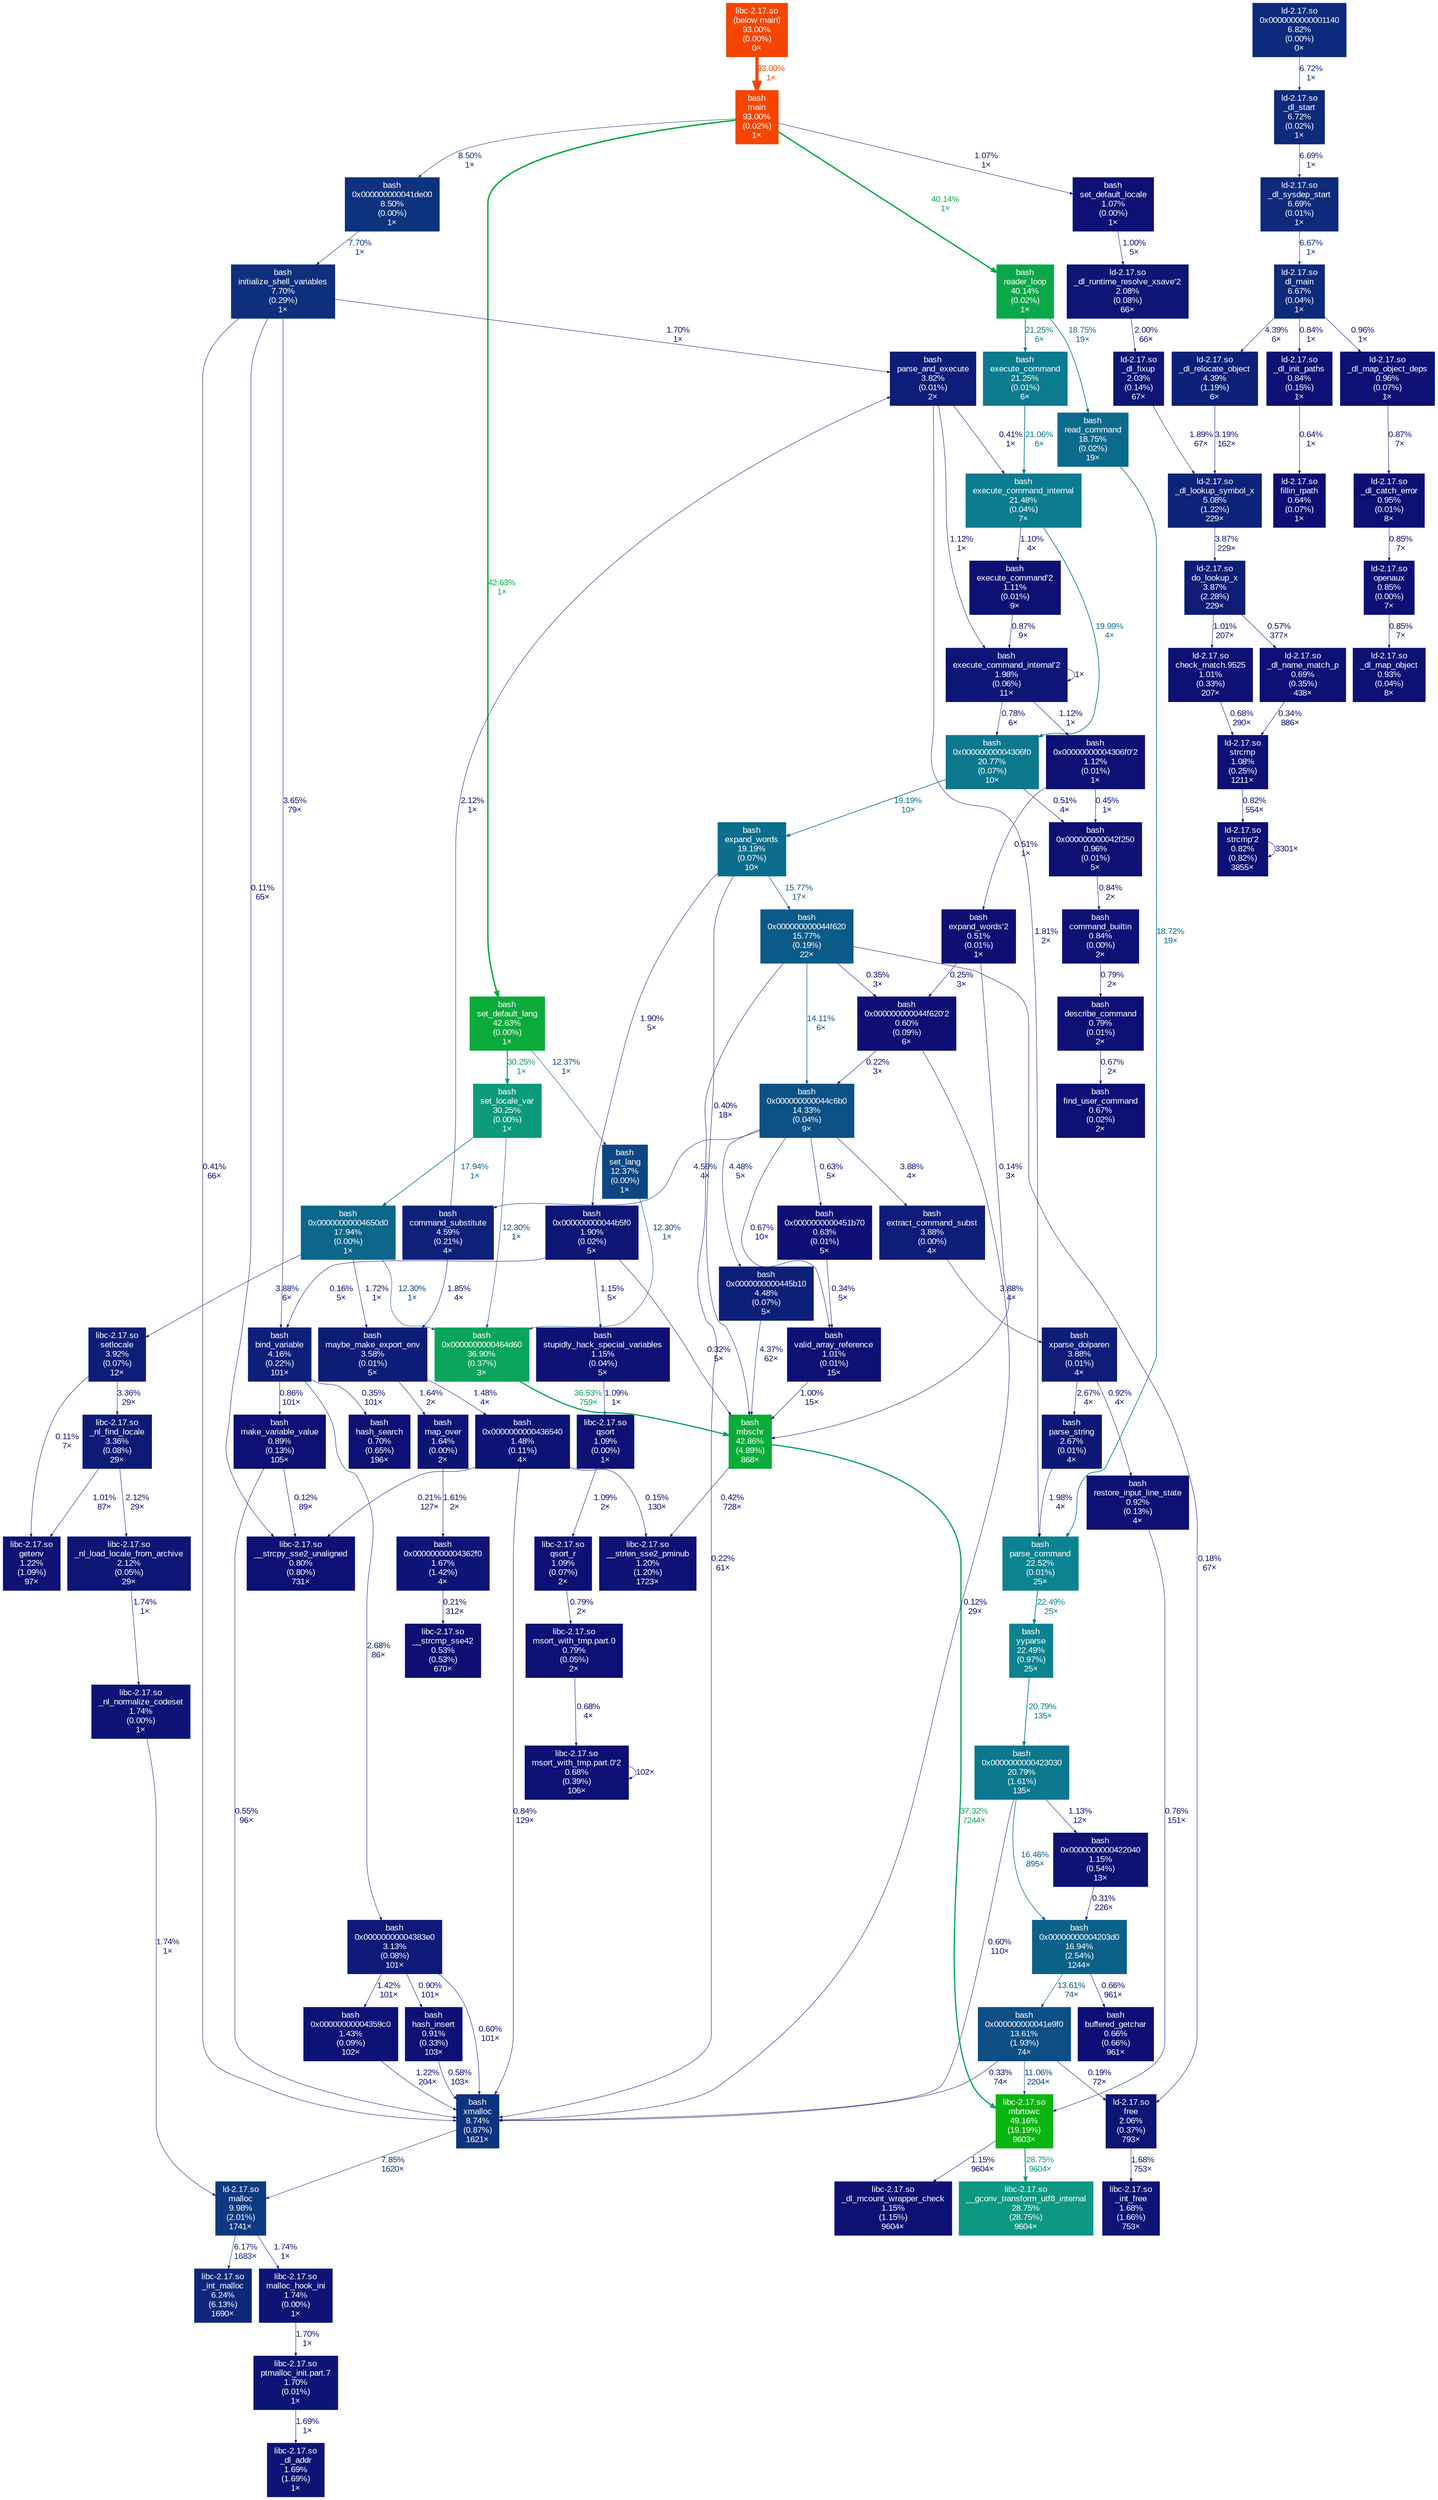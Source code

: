 digraph {
	graph [fontname=Arial, nodesep=0.125, ranksep=0.25];
	node [fontcolor=white, fontname=Arial, height=0, shape=box, style=filled, width=0];
	edge [fontname=Arial];
	"(below main)" [color="#f44602", fontcolor="#ffffff", fontsize="10.00", label="libc-2.17.so\n(below main)\n93.00%\n(0.00%)\n0×"];
	"(below main)" -> main [arrowsize="0.96", color="#f44602", fontcolor="#f44602", fontsize="10.00", label="93.00%\n1×", labeldistance="3.72", penwidth="3.72"];
	"0x0000000000001140" [color="#0d2b7c", fontcolor="#ffffff", fontsize="10.00", label="ld-2.17.so\n0x0000000000001140\n6.82%\n(0.00%)\n0×"];
	"0x0000000000001140" -> "_dl_start" [arrowsize="0.35", color="#0d2a7b", fontcolor="#0d2a7b", fontsize="10.00", label="6.72%\n1×", labeldistance="0.50", penwidth="0.50"];
	"0x000000000041de00" [color="#0d337e", fontcolor="#ffffff", fontsize="10.00", label="bash\n0x000000000041de00\n8.50%\n(0.00%)\n1×"];
	"0x000000000041de00" -> "initialize_shell_variables" [arrowsize="0.35", color="#0d2f7d", fontcolor="#0d2f7d", fontsize="10.00", label="7.70%\n1×", labeldistance="0.50", penwidth="0.50"];
	"0x000000000041e9f0" [color="#0d4e84", fontcolor="#ffffff", fontsize="10.00", label="bash\n0x000000000041e9f0\n13.61%\n(1.93%)\n74×"];
	"0x000000000041e9f0" -> free [arrowsize="0.35", color="#0d0e73", fontcolor="#0d0e73", fontsize="10.00", label="0.19%\n72×", labeldistance="0.50", penwidth="0.50"];
	"0x000000000041e9f0" -> mbrtowc [arrowsize="0.35", color="#0d4081", fontcolor="#0d4081", fontsize="10.00", label="11.06%\n2204×", labeldistance="0.50", penwidth="0.50"];
	"0x000000000041e9f0" -> xmalloc [arrowsize="0.35", color="#0d0e73", fontcolor="#0d0e73", fontsize="10.00", label="0.33%\n74×", labeldistance="0.50", penwidth="0.50"];
	"0x00000000004203d0" [color="#0c6189", fontcolor="#ffffff", fontsize="10.00", label="bash\n0x00000000004203d0\n16.94%\n(2.54%)\n1244×"];
	"0x00000000004203d0" -> "0x000000000041e9f0" [arrowsize="0.37", color="#0d4e84", fontcolor="#0d4e84", fontsize="10.00", label="13.61%\n74×", labeldistance="0.54", penwidth="0.54"];
	"0x00000000004203d0" -> "buffered_getchar" [arrowsize="0.35", color="#0d0f74", fontcolor="#0d0f74", fontsize="10.00", label="0.66%\n961×", labeldistance="0.50", penwidth="0.50"];
	"0x0000000000422040" [color="#0d1274", fontcolor="#ffffff", fontsize="10.00", label="bash\n0x0000000000422040\n1.15%\n(0.54%)\n13×"];
	"0x0000000000422040" -> "0x00000000004203d0" [arrowsize="0.35", color="#0d0e73", fontcolor="#0d0e73", fontsize="10.00", label="0.31%\n226×", labeldistance="0.50", penwidth="0.50"];
	"0x0000000000423030" [color="#0c788e", fontcolor="#ffffff", fontsize="10.00", label="bash\n0x0000000000423030\n20.79%\n(1.61%)\n135×"];
	"0x0000000000423030" -> "0x00000000004203d0" [arrowsize="0.41", color="#0c5e88", fontcolor="#0c5e88", fontsize="10.00", label="16.46%\n895×", labeldistance="0.66", penwidth="0.66"];
	"0x0000000000423030" -> "0x0000000000422040" [arrowsize="0.35", color="#0d1174", fontcolor="#0d1174", fontsize="10.00", label="1.13%\n12×", labeldistance="0.50", penwidth="0.50"];
	"0x0000000000423030" -> xmalloc [arrowsize="0.35", color="#0d0f74", fontcolor="#0d0f74", fontsize="10.00", label="0.60%\n110×", labeldistance="0.50", penwidth="0.50"];
	"0x000000000042f250" [color="#0d1174", fontcolor="#ffffff", fontsize="10.00", label="bash\n0x000000000042f250\n0.96%\n(0.01%)\n5×"];
	"0x000000000042f250" -> "command_builtin" [arrowsize="0.35", color="#0d1074", fontcolor="#0d1074", fontsize="10.00", label="0.84%\n2×", labeldistance="0.50", penwidth="0.50"];
	"0x00000000004306f0" [color="#0c788e", fontcolor="#ffffff", fontsize="10.00", label="bash\n0x00000000004306f0\n20.77%\n(0.07%)\n10×"];
	"0x00000000004306f0" -> "0x000000000042f250" [arrowsize="0.35", color="#0d0f73", fontcolor="#0d0f73", fontsize="10.00", label="0.51%\n4×", labeldistance="0.50", penwidth="0.50"];
	"0x00000000004306f0" -> "expand_words" [arrowsize="0.44", color="#0c6e8c", fontcolor="#0c6e8c", fontsize="10.00", label="19.19%\n10×", labeldistance="0.77", penwidth="0.77"];
	"0x00000000004306f0'2" [color="#0d1174", fontcolor="#ffffff", fontsize="10.00", label="bash\n0x00000000004306f0'2\n1.12%\n(0.01%)\n1×"];
	"0x00000000004306f0'2" -> "0x000000000042f250" [arrowsize="0.35", color="#0d0f73", fontcolor="#0d0f73", fontsize="10.00", label="0.45%\n1×", labeldistance="0.50", penwidth="0.50"];
	"0x00000000004306f0'2" -> "expand_words'2" [arrowsize="0.35", color="#0d0f73", fontcolor="#0d0f73", fontsize="10.00", label="0.51%\n1×", labeldistance="0.50", penwidth="0.50"];
	"0x00000000004359c0" [color="#0d1375", fontcolor="#ffffff", fontsize="10.00", label="bash\n0x00000000004359c0\n1.43%\n(0.09%)\n102×"];
	"0x00000000004359c0" -> xmalloc [arrowsize="0.35", color="#0d1274", fontcolor="#0d1274", fontsize="10.00", label="1.22%\n204×", labeldistance="0.50", penwidth="0.50"];
	"0x00000000004362f0" [color="#0d1475", fontcolor="#ffffff", fontsize="10.00", label="bash\n0x00000000004362f0\n1.67%\n(1.42%)\n4×"];
	"0x00000000004362f0" -> "__strcmp_sse42" [arrowsize="0.35", color="#0d0e73", fontcolor="#0d0e73", fontsize="10.00", label="0.21%\n312×", labeldistance="0.50", penwidth="0.50"];
	"0x0000000000436540" [color="#0d1375", fontcolor="#ffffff", fontsize="10.00", label="bash\n0x0000000000436540\n1.48%\n(0.11%)\n4×"];
	"0x0000000000436540" -> "__strcpy_sse2_unaligned" [arrowsize="0.35", color="#0d0e73", fontcolor="#0d0e73", fontsize="10.00", label="0.21%\n127×", labeldistance="0.50", penwidth="0.50"];
	"0x0000000000436540" -> "__strlen_sse2_pminub" [arrowsize="0.35", color="#0d0d73", fontcolor="#0d0d73", fontsize="10.00", label="0.15%\n130×", labeldistance="0.50", penwidth="0.50"];
	"0x0000000000436540" -> xmalloc [arrowsize="0.35", color="#0d1074", fontcolor="#0d1074", fontsize="10.00", label="0.84%\n129×", labeldistance="0.50", penwidth="0.50"];
	"0x00000000004383e0" [color="#0d1a77", fontcolor="#ffffff", fontsize="10.00", label="bash\n0x00000000004383e0\n3.13%\n(0.08%)\n101×"];
	"0x00000000004383e0" -> "0x00000000004359c0" [arrowsize="0.35", color="#0d1375", fontcolor="#0d1375", fontsize="10.00", label="1.42%\n101×", labeldistance="0.50", penwidth="0.50"];
	"0x00000000004383e0" -> "hash_insert" [arrowsize="0.35", color="#0d1074", fontcolor="#0d1074", fontsize="10.00", label="0.90%\n101×", labeldistance="0.50", penwidth="0.50"];
	"0x00000000004383e0" -> xmalloc [arrowsize="0.35", color="#0d0f74", fontcolor="#0d0f74", fontsize="10.00", label="0.60%\n101×", labeldistance="0.50", penwidth="0.50"];
	"0x0000000000445b10" [color="#0d2078", fontcolor="#ffffff", fontsize="10.00", label="bash\n0x0000000000445b10\n4.48%\n(0.07%)\n5×"];
	"0x0000000000445b10" -> mbschr [arrowsize="0.35", color="#0d2078", fontcolor="#0d2078", fontsize="10.00", label="4.37%\n62×", labeldistance="0.50", penwidth="0.50"];
	"0x000000000044b5f0" [color="#0d1575", fontcolor="#ffffff", fontsize="10.00", label="bash\n0x000000000044b5f0\n1.90%\n(0.02%)\n5×"];
	"0x000000000044b5f0" -> "bind_variable" [arrowsize="0.35", color="#0d0d73", fontcolor="#0d0d73", fontsize="10.00", label="0.16%\n5×", labeldistance="0.50", penwidth="0.50"];
	"0x000000000044b5f0" -> mbschr [arrowsize="0.35", color="#0d0e73", fontcolor="#0d0e73", fontsize="10.00", label="0.32%\n5×", labeldistance="0.50", penwidth="0.50"];
	"0x000000000044b5f0" -> "stupidly_hack_special_variables" [arrowsize="0.35", color="#0d1274", fontcolor="#0d1274", fontsize="10.00", label="1.15%\n5×", labeldistance="0.50", penwidth="0.50"];
	"0x000000000044c6b0" [color="#0c5285", fontcolor="#ffffff", fontsize="10.00", label="bash\n0x000000000044c6b0\n14.33%\n(0.04%)\n9×"];
	"0x000000000044c6b0" -> "0x0000000000445b10" [arrowsize="0.35", color="#0d2078", fontcolor="#0d2078", fontsize="10.00", label="4.48%\n5×", labeldistance="0.50", penwidth="0.50"];
	"0x000000000044c6b0" -> "0x0000000000451b70" [arrowsize="0.35", color="#0d0f74", fontcolor="#0d0f74", fontsize="10.00", label="0.63%\n5×", labeldistance="0.50", penwidth="0.50"];
	"0x000000000044c6b0" -> "command_substitute" [arrowsize="0.35", color="#0d2179", fontcolor="#0d2179", fontsize="10.00", label="4.59%\n4×", labeldistance="0.50", penwidth="0.50"];
	"0x000000000044c6b0" -> "extract_command_subst" [arrowsize="0.35", color="#0d1d78", fontcolor="#0d1d78", fontsize="10.00", label="3.88%\n4×", labeldistance="0.50", penwidth="0.50"];
	"0x000000000044c6b0" -> "valid_array_reference" [arrowsize="0.35", color="#0d1074", fontcolor="#0d1074", fontsize="10.00", label="0.67%\n10×", labeldistance="0.50", penwidth="0.50"];
	"0x000000000044f620" [color="#0c5a87", fontcolor="#ffffff", fontsize="10.00", label="bash\n0x000000000044f620\n15.77%\n(0.19%)\n22×"];
	"0x000000000044f620" -> "0x000000000044c6b0" [arrowsize="0.38", color="#0c5085", fontcolor="#0c5085", fontsize="10.00", label="14.11%\n6×", labeldistance="0.56", penwidth="0.56"];
	"0x000000000044f620" -> "0x000000000044f620'2" [arrowsize="0.35", color="#0d0e73", fontcolor="#0d0e73", fontsize="10.00", label="0.35%\n3×", labeldistance="0.50", penwidth="0.50"];
	"0x000000000044f620" -> free [arrowsize="0.35", color="#0d0d73", fontcolor="#0d0d73", fontsize="10.00", label="0.18%\n67×", labeldistance="0.50", penwidth="0.50"];
	"0x000000000044f620" -> xmalloc [arrowsize="0.35", color="#0d0e73", fontcolor="#0d0e73", fontsize="10.00", label="0.22%\n61×", labeldistance="0.50", penwidth="0.50"];
	"0x000000000044f620'2" [color="#0d0f74", fontcolor="#ffffff", fontsize="10.00", label="bash\n0x000000000044f620'2\n0.60%\n(0.09%)\n6×"];
	"0x000000000044f620'2" -> "0x000000000044c6b0" [arrowsize="0.35", color="#0d0e73", fontcolor="#0d0e73", fontsize="10.00", label="0.22%\n3×", labeldistance="0.50", penwidth="0.50"];
	"0x000000000044f620'2" -> xmalloc [arrowsize="0.35", color="#0d0d73", fontcolor="#0d0d73", fontsize="10.00", label="0.12%\n29×", labeldistance="0.50", penwidth="0.50"];
	"0x0000000000451b70" [color="#0d0f74", fontcolor="#ffffff", fontsize="10.00", label="bash\n0x0000000000451b70\n0.63%\n(0.01%)\n5×"];
	"0x0000000000451b70" -> "valid_array_reference" [arrowsize="0.35", color="#0d0e73", fontcolor="#0d0e73", fontsize="10.00", label="0.34%\n5×", labeldistance="0.50", penwidth="0.50"];
	"0x0000000000464d60" [color="#0ba45b", fontcolor="#ffffff", fontsize="10.00", label="bash\n0x0000000000464d60\n36.90%\n(0.37%)\n3×"];
	"0x0000000000464d60" -> mbschr [arrowsize="0.60", color="#0ba35d", fontcolor="#0ba35d", fontsize="10.00", label="36.53%\n759×", labeldistance="1.46", penwidth="1.46"];
	"0x00000000004650d0" [color="#0c678a", fontcolor="#ffffff", fontsize="10.00", label="bash\n0x00000000004650d0\n17.94%\n(0.00%)\n1×"];
	"0x00000000004650d0" -> "0x0000000000464d60" [arrowsize="0.35", color="#0d4783", fontcolor="#0d4783", fontsize="10.00", label="12.30%\n1×", labeldistance="0.50", penwidth="0.50"];
	"0x00000000004650d0" -> "maybe_make_export_env" [arrowsize="0.35", color="#0d1475", fontcolor="#0d1475", fontsize="10.00", label="1.72%\n1×", labeldistance="0.50", penwidth="0.50"];
	"0x00000000004650d0" -> setlocale [arrowsize="0.35", color="#0d1d78", fontcolor="#0d1d78", fontsize="10.00", label="3.88%\n6×", labeldistance="0.50", penwidth="0.50"];
	"__gconv_transform_utf8_internal" [color="#0c9883", fontcolor="#ffffff", fontsize="10.00", label="libc-2.17.so\n__gconv_transform_utf8_internal\n28.75%\n(28.75%)\n9604×"];
	"__strcmp_sse42" [color="#0d0f73", fontcolor="#ffffff", fontsize="10.00", label="libc-2.17.so\n__strcmp_sse42\n0.53%\n(0.53%)\n670×"];
	"__strcpy_sse2_unaligned" [color="#0d1074", fontcolor="#ffffff", fontsize="10.00", label="libc-2.17.so\n__strcpy_sse2_unaligned\n0.80%\n(0.80%)\n731×"];
	"__strlen_sse2_pminub" [color="#0d1274", fontcolor="#ffffff", fontsize="10.00", label="libc-2.17.so\n__strlen_sse2_pminub\n1.20%\n(1.20%)\n1723×"];
	"_dl_addr" [color="#0d1475", fontcolor="#ffffff", fontsize="10.00", label="libc-2.17.so\n_dl_addr\n1.69%\n(1.69%)\n1×"];
	"_dl_catch_error" [color="#0d1174", fontcolor="#ffffff", fontsize="10.00", label="ld-2.17.so\n_dl_catch_error\n0.95%\n(0.01%)\n8×"];
	"_dl_catch_error" -> openaux [arrowsize="0.35", color="#0d1074", fontcolor="#0d1074", fontsize="10.00", label="0.85%\n7×", labeldistance="0.50", penwidth="0.50"];
	"_dl_fixup" [color="#0d1575", fontcolor="#ffffff", fontsize="10.00", label="ld-2.17.so\n_dl_fixup\n2.03%\n(0.14%)\n67×"];
	"_dl_fixup" -> "_dl_lookup_symbol_x" [arrowsize="0.35", color="#0d1575", fontcolor="#0d1575", fontsize="10.00", label="1.89%\n67×", labeldistance="0.50", penwidth="0.50"];
	"_dl_init_paths" [color="#0d1074", fontcolor="#ffffff", fontsize="10.00", label="ld-2.17.so\n_dl_init_paths\n0.84%\n(0.15%)\n1×"];
	"_dl_init_paths" -> "fillin_rpath" [arrowsize="0.35", color="#0d0f74", fontcolor="#0d0f74", fontsize="10.00", label="0.64%\n1×", labeldistance="0.50", penwidth="0.50"];
	"_dl_lookup_symbol_x" [color="#0d2379", fontcolor="#ffffff", fontsize="10.00", label="ld-2.17.so\n_dl_lookup_symbol_x\n5.08%\n(1.22%)\n229×"];
	"_dl_lookup_symbol_x" -> "do_lookup_x" [arrowsize="0.35", color="#0d1d78", fontcolor="#0d1d78", fontsize="10.00", label="3.87%\n229×", labeldistance="0.50", penwidth="0.50"];
	"_dl_map_object" [color="#0d1174", fontcolor="#ffffff", fontsize="10.00", label="ld-2.17.so\n_dl_map_object\n0.93%\n(0.04%)\n8×"];
	"_dl_map_object_deps" [color="#0d1174", fontcolor="#ffffff", fontsize="10.00", label="ld-2.17.so\n_dl_map_object_deps\n0.96%\n(0.07%)\n1×"];
	"_dl_map_object_deps" -> "_dl_catch_error" [arrowsize="0.35", color="#0d1074", fontcolor="#0d1074", fontsize="10.00", label="0.87%\n7×", labeldistance="0.50", penwidth="0.50"];
	"_dl_mcount_wrapper_check" [color="#0d1174", fontcolor="#ffffff", fontsize="10.00", label="libc-2.17.so\n_dl_mcount_wrapper_check\n1.15%\n(1.15%)\n9604×"];
	"_dl_name_match_p" [color="#0d1074", fontcolor="#ffffff", fontsize="10.00", label="ld-2.17.so\n_dl_name_match_p\n0.69%\n(0.35%)\n438×"];
	"_dl_name_match_p" -> strcmp [arrowsize="0.35", color="#0d0e73", fontcolor="#0d0e73", fontsize="10.00", label="0.34%\n886×", labeldistance="0.50", penwidth="0.50"];
	"_dl_relocate_object" [color="#0d2078", fontcolor="#ffffff", fontsize="10.00", label="ld-2.17.so\n_dl_relocate_object\n4.39%\n(1.19%)\n6×"];
	"_dl_relocate_object" -> "_dl_lookup_symbol_x" [arrowsize="0.35", color="#0d1a77", fontcolor="#0d1a77", fontsize="10.00", label="3.19%\n162×", labeldistance="0.50", penwidth="0.50"];
	"_dl_runtime_resolve_xsave'2" [color="#0d1575", fontcolor="#ffffff", fontsize="10.00", label="ld-2.17.so\n_dl_runtime_resolve_xsave'2\n2.08%\n(0.08%)\n66×"];
	"_dl_runtime_resolve_xsave'2" -> "_dl_fixup" [arrowsize="0.35", color="#0d1575", fontcolor="#0d1575", fontsize="10.00", label="2.00%\n66×", labeldistance="0.50", penwidth="0.50"];
	"_dl_start" [color="#0d2a7b", fontcolor="#ffffff", fontsize="10.00", label="ld-2.17.so\n_dl_start\n6.72%\n(0.02%)\n1×"];
	"_dl_start" -> "_dl_sysdep_start" [arrowsize="0.35", color="#0d2a7b", fontcolor="#0d2a7b", fontsize="10.00", label="6.69%\n1×", labeldistance="0.50", penwidth="0.50"];
	"_dl_sysdep_start" [color="#0d2a7b", fontcolor="#ffffff", fontsize="10.00", label="ld-2.17.so\n_dl_sysdep_start\n6.69%\n(0.01%)\n1×"];
	"_dl_sysdep_start" -> "dl_main" [arrowsize="0.35", color="#0d2a7b", fontcolor="#0d2a7b", fontsize="10.00", label="6.67%\n1×", labeldistance="0.50", penwidth="0.50"];
	"_int_free" [color="#0d1475", fontcolor="#ffffff", fontsize="10.00", label="libc-2.17.so\n_int_free\n1.68%\n(1.66%)\n753×"];
	"_int_malloc" [color="#0d287b", fontcolor="#ffffff", fontsize="10.00", label="libc-2.17.so\n_int_malloc\n6.24%\n(6.13%)\n1690×"];
	"_nl_find_locale" [color="#0d1b77", fontcolor="#ffffff", fontsize="10.00", label="libc-2.17.so\n_nl_find_locale\n3.36%\n(0.08%)\n29×"];
	"_nl_find_locale" -> "_nl_load_locale_from_archive" [arrowsize="0.35", color="#0d1675", fontcolor="#0d1675", fontsize="10.00", label="2.12%\n29×", labeldistance="0.50", penwidth="0.50"];
	"_nl_find_locale" -> getenv [arrowsize="0.35", color="#0d1174", fontcolor="#0d1174", fontsize="10.00", label="1.01%\n87×", labeldistance="0.50", penwidth="0.50"];
	"_nl_load_locale_from_archive" [color="#0d1675", fontcolor="#ffffff", fontsize="10.00", label="libc-2.17.so\n_nl_load_locale_from_archive\n2.12%\n(0.05%)\n29×"];
	"_nl_load_locale_from_archive" -> "_nl_normalize_codeset" [arrowsize="0.35", color="#0d1475", fontcolor="#0d1475", fontsize="10.00", label="1.74%\n1×", labeldistance="0.50", penwidth="0.50"];
	"_nl_normalize_codeset" [color="#0d1475", fontcolor="#ffffff", fontsize="10.00", label="libc-2.17.so\n_nl_normalize_codeset\n1.74%\n(0.00%)\n1×"];
	"_nl_normalize_codeset" -> malloc [arrowsize="0.35", color="#0d1475", fontcolor="#0d1475", fontsize="10.00", label="1.74%\n1×", labeldistance="0.50", penwidth="0.50"];
	"bind_variable" [color="#0d1f78", fontcolor="#ffffff", fontsize="10.00", label="bash\nbind_variable\n4.16%\n(0.22%)\n101×"];
	"bind_variable" -> "0x00000000004383e0" [arrowsize="0.35", color="#0d1876", fontcolor="#0d1876", fontsize="10.00", label="2.68%\n86×", labeldistance="0.50", penwidth="0.50"];
	"bind_variable" -> "hash_search" [arrowsize="0.35", color="#0d0e73", fontcolor="#0d0e73", fontsize="10.00", label="0.35%\n101×", labeldistance="0.50", penwidth="0.50"];
	"bind_variable" -> "make_variable_value" [arrowsize="0.35", color="#0d1074", fontcolor="#0d1074", fontsize="10.00", label="0.86%\n101×", labeldistance="0.50", penwidth="0.50"];
	"buffered_getchar" [color="#0d0f74", fontcolor="#ffffff", fontsize="10.00", label="bash\nbuffered_getchar\n0.66%\n(0.66%)\n961×"];
	"check_match.9525" [color="#0d1174", fontcolor="#ffffff", fontsize="10.00", label="ld-2.17.so\ncheck_match.9525\n1.01%\n(0.33%)\n207×"];
	"check_match.9525" -> strcmp [arrowsize="0.35", color="#0d1074", fontcolor="#0d1074", fontsize="10.00", label="0.68%\n290×", labeldistance="0.50", penwidth="0.50"];
	"command_builtin" [color="#0d1074", fontcolor="#ffffff", fontsize="10.00", label="bash\ncommand_builtin\n0.84%\n(0.00%)\n2×"];
	"command_builtin" -> "describe_command" [arrowsize="0.35", color="#0d1074", fontcolor="#0d1074", fontsize="10.00", label="0.79%\n2×", labeldistance="0.50", penwidth="0.50"];
	"command_substitute" [color="#0d2179", fontcolor="#ffffff", fontsize="10.00", label="bash\ncommand_substitute\n4.59%\n(0.21%)\n4×"];
	"command_substitute" -> "maybe_make_export_env" [arrowsize="0.35", color="#0d1475", fontcolor="#0d1475", fontsize="10.00", label="1.85%\n4×", labeldistance="0.50", penwidth="0.50"];
	"command_substitute" -> "parse_and_execute" [arrowsize="0.35", color="#0d1675", fontcolor="#0d1675", fontsize="10.00", label="2.12%\n1×", labeldistance="0.50", penwidth="0.50"];
	"describe_command" [color="#0d1074", fontcolor="#ffffff", fontsize="10.00", label="bash\ndescribe_command\n0.79%\n(0.01%)\n2×"];
	"describe_command" -> "find_user_command" [arrowsize="0.35", color="#0d1074", fontcolor="#0d1074", fontsize="10.00", label="0.67%\n2×", labeldistance="0.50", penwidth="0.50"];
	"dl_main" [color="#0d2a7b", fontcolor="#ffffff", fontsize="10.00", label="ld-2.17.so\ndl_main\n6.67%\n(0.04%)\n1×"];
	"dl_main" -> "_dl_init_paths" [arrowsize="0.35", color="#0d1074", fontcolor="#0d1074", fontsize="10.00", label="0.84%\n1×", labeldistance="0.50", penwidth="0.50"];
	"dl_main" -> "_dl_map_object_deps" [arrowsize="0.35", color="#0d1174", fontcolor="#0d1174", fontsize="10.00", label="0.96%\n1×", labeldistance="0.50", penwidth="0.50"];
	"dl_main" -> "_dl_relocate_object" [arrowsize="0.35", color="#0d2078", fontcolor="#0d2078", fontsize="10.00", label="4.39%\n6×", labeldistance="0.50", penwidth="0.50"];
	"do_lookup_x" [color="#0d1d78", fontcolor="#ffffff", fontsize="10.00", label="ld-2.17.so\ndo_lookup_x\n3.87%\n(2.28%)\n229×"];
	"do_lookup_x" -> "_dl_name_match_p" [arrowsize="0.35", color="#0d0f73", fontcolor="#0d0f73", fontsize="10.00", label="0.57%\n377×", labeldistance="0.50", penwidth="0.50"];
	"do_lookup_x" -> "check_match.9525" [arrowsize="0.35", color="#0d1174", fontcolor="#0d1174", fontsize="10.00", label="1.01%\n207×", labeldistance="0.50", penwidth="0.50"];
	"execute_command" [color="#0c7b8e", fontcolor="#ffffff", fontsize="10.00", label="bash\nexecute_command\n21.25%\n(0.01%)\n6×"];
	"execute_command" -> "execute_command_internal" [arrowsize="0.46", color="#0c7a8e", fontcolor="#0c7a8e", fontsize="10.00", label="21.06%\n6×", labeldistance="0.84", penwidth="0.84"];
	"execute_command'2" [color="#0d1174", fontcolor="#ffffff", fontsize="10.00", label="bash\nexecute_command'2\n1.11%\n(0.01%)\n9×"];
	"execute_command'2" -> "execute_command_internal'2" [arrowsize="0.35", color="#0d1074", fontcolor="#0d1074", fontsize="10.00", label="0.87%\n9×", labeldistance="0.50", penwidth="0.50"];
	"execute_command_internal" [color="#0c7c8f", fontcolor="#ffffff", fontsize="10.00", label="bash\nexecute_command_internal\n21.48%\n(0.04%)\n7×"];
	"execute_command_internal" -> "0x00000000004306f0" [arrowsize="0.45", color="#0c738d", fontcolor="#0c738d", fontsize="10.00", label="19.99%\n4×", labeldistance="0.80", penwidth="0.80"];
	"execute_command_internal" -> "execute_command'2" [arrowsize="0.35", color="#0d1174", fontcolor="#0d1174", fontsize="10.00", label="1.10%\n4×", labeldistance="0.50", penwidth="0.50"];
	"execute_command_internal'2" [color="#0d1575", fontcolor="#ffffff", fontsize="10.00", label="bash\nexecute_command_internal'2\n1.98%\n(0.06%)\n11×"];
	"execute_command_internal'2" -> "0x00000000004306f0" [arrowsize="0.35", color="#0d1074", fontcolor="#0d1074", fontsize="10.00", label="0.78%\n6×", labeldistance="0.50", penwidth="0.50"];
	"execute_command_internal'2" -> "0x00000000004306f0'2" [arrowsize="0.35", color="#0d1174", fontcolor="#0d1174", fontsize="10.00", label="1.12%\n1×", labeldistance="0.50", penwidth="0.50"];
	"execute_command_internal'2" -> "execute_command_internal'2" [arrowsize="0.35", color="#0d1575", fontcolor="#0d1575", fontsize="10.00", label="1×", labeldistance="0.50", penwidth="0.50"];
	"expand_words" [color="#0c6e8c", fontcolor="#ffffff", fontsize="10.00", label="bash\nexpand_words\n19.19%\n(0.07%)\n10×"];
	"expand_words" -> "0x000000000044b5f0" [arrowsize="0.35", color="#0d1575", fontcolor="#0d1575", fontsize="10.00", label="1.90%\n5×", labeldistance="0.50", penwidth="0.50"];
	"expand_words" -> "0x000000000044f620" [arrowsize="0.40", color="#0c5a87", fontcolor="#0c5a87", fontsize="10.00", label="15.77%\n17×", labeldistance="0.63", penwidth="0.63"];
	"expand_words" -> mbschr [arrowsize="0.35", color="#0d0e73", fontcolor="#0d0e73", fontsize="10.00", label="0.40%\n18×", labeldistance="0.50", penwidth="0.50"];
	"expand_words'2" [color="#0d0f73", fontcolor="#ffffff", fontsize="10.00", label="bash\nexpand_words'2\n0.51%\n(0.01%)\n1×"];
	"expand_words'2" -> "0x000000000044f620'2" [arrowsize="0.35", color="#0d0e73", fontcolor="#0d0e73", fontsize="10.00", label="0.25%\n3×", labeldistance="0.50", penwidth="0.50"];
	"expand_words'2" -> mbschr [arrowsize="0.35", color="#0d0d73", fontcolor="#0d0d73", fontsize="10.00", label="0.14%\n3×", labeldistance="0.50", penwidth="0.50"];
	"extract_command_subst" [color="#0d1d78", fontcolor="#ffffff", fontsize="10.00", label="bash\nextract_command_subst\n3.88%\n(0.00%)\n4×"];
	"extract_command_subst" -> "xparse_dolparen" [arrowsize="0.35", color="#0d1d78", fontcolor="#0d1d78", fontsize="10.00", label="3.88%\n4×", labeldistance="0.50", penwidth="0.50"];
	"fillin_rpath" [color="#0d0f74", fontcolor="#ffffff", fontsize="10.00", label="ld-2.17.so\nfillin_rpath\n0.64%\n(0.07%)\n1×"];
	"find_user_command" [color="#0d1074", fontcolor="#ffffff", fontsize="10.00", label="bash\nfind_user_command\n0.67%\n(0.02%)\n2×"];
	free [color="#0d1575", fontcolor="#ffffff", fontsize="10.00", label="ld-2.17.so\nfree\n2.06%\n(0.37%)\n793×"];
	free -> "_int_free" [arrowsize="0.35", color="#0d1475", fontcolor="#0d1475", fontsize="10.00", label="1.68%\n753×", labeldistance="0.50", penwidth="0.50"];
	getenv [color="#0d1274", fontcolor="#ffffff", fontsize="10.00", label="libc-2.17.so\ngetenv\n1.22%\n(1.09%)\n97×"];
	"hash_insert" [color="#0d1174", fontcolor="#ffffff", fontsize="10.00", label="bash\nhash_insert\n0.91%\n(0.33%)\n103×"];
	"hash_insert" -> xmalloc [arrowsize="0.35", color="#0d0f73", fontcolor="#0d0f73", fontsize="10.00", label="0.58%\n103×", labeldistance="0.50", penwidth="0.50"];
	"hash_search" [color="#0d1074", fontcolor="#ffffff", fontsize="10.00", label="bash\nhash_search\n0.70%\n(0.65%)\n196×"];
	"initialize_shell_variables" [color="#0d2f7d", fontcolor="#ffffff", fontsize="10.00", label="bash\ninitialize_shell_variables\n7.70%\n(0.29%)\n1×"];
	"initialize_shell_variables" -> "__strcpy_sse2_unaligned" [arrowsize="0.35", color="#0d0d73", fontcolor="#0d0d73", fontsize="10.00", label="0.11%\n65×", labeldistance="0.50", penwidth="0.50"];
	"initialize_shell_variables" -> "bind_variable" [arrowsize="0.35", color="#0d1c77", fontcolor="#0d1c77", fontsize="10.00", label="3.65%\n79×", labeldistance="0.50", penwidth="0.50"];
	"initialize_shell_variables" -> "parse_and_execute" [arrowsize="0.35", color="#0d1475", fontcolor="#0d1475", fontsize="10.00", label="1.70%\n1×", labeldistance="0.50", penwidth="0.50"];
	"initialize_shell_variables" -> xmalloc [arrowsize="0.35", color="#0d0e73", fontcolor="#0d0e73", fontsize="10.00", label="0.41%\n66×", labeldistance="0.50", penwidth="0.50"];
	main [color="#f44602", fontcolor="#ffffff", fontsize="10.00", label="bash\nmain\n93.00%\n(0.02%)\n1×"];
	main -> "0x000000000041de00" [arrowsize="0.35", color="#0d337e", fontcolor="#0d337e", fontsize="10.00", label="8.50%\n1×", labeldistance="0.50", penwidth="0.50"];
	main -> "reader_loop" [arrowsize="0.63", color="#0ba849", fontcolor="#0ba849", fontsize="10.00", label="40.14%\n1×", labeldistance="1.61", penwidth="1.61"];
	main -> "set_default_lang" [arrowsize="0.65", color="#0aab3a", fontcolor="#0aab3a", fontsize="10.00", label="42.63%\n1×", labeldistance="1.71", penwidth="1.71"];
	main -> "set_default_locale" [arrowsize="0.35", color="#0d1174", fontcolor="#0d1174", fontsize="10.00", label="1.07%\n1×", labeldistance="0.50", penwidth="0.50"];
	"make_variable_value" [color="#0d1074", fontcolor="#ffffff", fontsize="10.00", label="bash\nmake_variable_value\n0.89%\n(0.13%)\n105×"];
	"make_variable_value" -> "__strcpy_sse2_unaligned" [arrowsize="0.35", color="#0d0d73", fontcolor="#0d0d73", fontsize="10.00", label="0.12%\n89×", labeldistance="0.50", penwidth="0.50"];
	"make_variable_value" -> xmalloc [arrowsize="0.35", color="#0d0f73", fontcolor="#0d0f73", fontsize="10.00", label="0.55%\n96×", labeldistance="0.50", penwidth="0.50"];
	malloc [color="#0d3a80", fontcolor="#ffffff", fontsize="10.00", label="ld-2.17.so\nmalloc\n9.98%\n(2.01%)\n1741×"];
	malloc -> "_int_malloc" [arrowsize="0.35", color="#0d287b", fontcolor="#0d287b", fontsize="10.00", label="6.17%\n1683×", labeldistance="0.50", penwidth="0.50"];
	malloc -> "malloc_hook_ini" [arrowsize="0.35", color="#0d1475", fontcolor="#0d1475", fontsize="10.00", label="1.74%\n1×", labeldistance="0.50", penwidth="0.50"];
	"malloc_hook_ini" [color="#0d1475", fontcolor="#ffffff", fontsize="10.00", label="libc-2.17.so\nmalloc_hook_ini\n1.74%\n(0.00%)\n1×"];
	"malloc_hook_ini" -> "ptmalloc_init.part.7" [arrowsize="0.35", color="#0d1475", fontcolor="#0d1475", fontsize="10.00", label="1.70%\n1×", labeldistance="0.50", penwidth="0.50"];
	"map_over" [color="#0d1475", fontcolor="#ffffff", fontsize="10.00", label="bash\nmap_over\n1.64%\n(0.00%)\n2×"];
	"map_over" -> "0x00000000004362f0" [arrowsize="0.35", color="#0d1375", fontcolor="#0d1375", fontsize="10.00", label="1.61%\n2×", labeldistance="0.50", penwidth="0.50"];
	"maybe_make_export_env" [color="#0d1c77", fontcolor="#ffffff", fontsize="10.00", label="bash\nmaybe_make_export_env\n3.58%\n(0.01%)\n5×"];
	"maybe_make_export_env" -> "0x0000000000436540" [arrowsize="0.35", color="#0d1375", fontcolor="#0d1375", fontsize="10.00", label="1.48%\n4×", labeldistance="0.50", penwidth="0.50"];
	"maybe_make_export_env" -> "map_over" [arrowsize="0.35", color="#0d1475", fontcolor="#0d1475", fontsize="10.00", label="1.64%\n2×", labeldistance="0.50", penwidth="0.50"];
	mbrtowc [color="#0ab50f", fontcolor="#ffffff", fontsize="10.00", label="libc-2.17.so\nmbrtowc\n49.16%\n(19.19%)\n9603×"];
	mbrtowc -> "__gconv_transform_utf8_internal" [arrowsize="0.54", color="#0c9883", fontcolor="#0c9883", fontsize="10.00", label="28.75%\n9604×", labeldistance="1.15", penwidth="1.15"];
	mbrtowc -> "_dl_mcount_wrapper_check" [arrowsize="0.35", color="#0d1174", fontcolor="#0d1174", fontsize="10.00", label="1.15%\n9604×", labeldistance="0.50", penwidth="0.50"];
	mbschr [color="#0aac39", fontcolor="#ffffff", fontsize="10.00", label="bash\nmbschr\n42.86%\n(4.89%)\n868×"];
	mbschr -> "__strlen_sse2_pminub" [arrowsize="0.35", color="#0d0e73", fontcolor="#0d0e73", fontsize="10.00", label="0.42%\n728×", labeldistance="0.50", penwidth="0.50"];
	mbschr -> mbrtowc [arrowsize="0.61", color="#0ba459", fontcolor="#0ba459", fontsize="10.00", label="37.32%\n7244×", labeldistance="1.49", penwidth="1.49"];
	"msort_with_tmp.part.0" [color="#0d1074", fontcolor="#ffffff", fontsize="10.00", label="libc-2.17.so\nmsort_with_tmp.part.0\n0.79%\n(0.05%)\n2×"];
	"msort_with_tmp.part.0" -> "msort_with_tmp.part.0'2" [arrowsize="0.35", color="#0d1074", fontcolor="#0d1074", fontsize="10.00", label="0.68%\n4×", labeldistance="0.50", penwidth="0.50"];
	"msort_with_tmp.part.0'2" [color="#0d1074", fontcolor="#ffffff", fontsize="10.00", label="libc-2.17.so\nmsort_with_tmp.part.0'2\n0.68%\n(0.39%)\n106×"];
	"msort_with_tmp.part.0'2" -> "msort_with_tmp.part.0'2" [arrowsize="0.35", color="#0d1074", fontcolor="#0d1074", fontsize="10.00", label="102×", labeldistance="0.50", penwidth="0.50"];
	openaux [color="#0d1074", fontcolor="#ffffff", fontsize="10.00", label="ld-2.17.so\nopenaux\n0.85%\n(0.00%)\n7×"];
	openaux -> "_dl_map_object" [arrowsize="0.35", color="#0d1074", fontcolor="#0d1074", fontsize="10.00", label="0.85%\n7×", labeldistance="0.50", penwidth="0.50"];
	"parse_and_execute" [color="#0d1d78", fontcolor="#ffffff", fontsize="10.00", label="bash\nparse_and_execute\n3.82%\n(0.01%)\n2×"];
	"parse_and_execute" -> "execute_command_internal" [arrowsize="0.35", color="#0d0e73", fontcolor="#0d0e73", fontsize="10.00", label="0.41%\n1×", labeldistance="0.50", penwidth="0.50"];
	"parse_and_execute" -> "execute_command_internal'2" [arrowsize="0.35", color="#0d1174", fontcolor="#0d1174", fontsize="10.00", label="1.12%\n1×", labeldistance="0.50", penwidth="0.50"];
	"parse_and_execute" -> "parse_command" [arrowsize="0.35", color="#0d1475", fontcolor="#0d1475", fontsize="10.00", label="1.81%\n2×", labeldistance="0.50", penwidth="0.50"];
	"parse_command" [color="#0c8390", fontcolor="#ffffff", fontsize="10.00", label="bash\nparse_command\n22.52%\n(0.01%)\n25×"];
	"parse_command" -> yyparse [arrowsize="0.47", color="#0c8390", fontcolor="#0c8390", fontsize="10.00", label="22.49%\n25×", labeldistance="0.90", penwidth="0.90"];
	"parse_string" [color="#0d1876", fontcolor="#ffffff", fontsize="10.00", label="bash\nparse_string\n2.67%\n(0.01%)\n4×"];
	"parse_string" -> "parse_command" [arrowsize="0.35", color="#0d1575", fontcolor="#0d1575", fontsize="10.00", label="1.98%\n4×", labeldistance="0.50", penwidth="0.50"];
	"ptmalloc_init.part.7" [color="#0d1475", fontcolor="#ffffff", fontsize="10.00", label="libc-2.17.so\nptmalloc_init.part.7\n1.70%\n(0.01%)\n1×"];
	"ptmalloc_init.part.7" -> "_dl_addr" [arrowsize="0.35", color="#0d1475", fontcolor="#0d1475", fontsize="10.00", label="1.69%\n1×", labeldistance="0.50", penwidth="0.50"];
	qsort [color="#0d1174", fontcolor="#ffffff", fontsize="10.00", label="libc-2.17.so\nqsort\n1.09%\n(0.00%)\n1×"];
	qsort -> "qsort_r" [arrowsize="0.35", color="#0d1174", fontcolor="#0d1174", fontsize="10.00", label="1.09%\n2×", labeldistance="0.50", penwidth="0.50"];
	"qsort_r" [color="#0d1174", fontcolor="#ffffff", fontsize="10.00", label="libc-2.17.so\nqsort_r\n1.09%\n(0.07%)\n2×"];
	"qsort_r" -> "msort_with_tmp.part.0" [arrowsize="0.35", color="#0d1074", fontcolor="#0d1074", fontsize="10.00", label="0.79%\n2×", labeldistance="0.50", penwidth="0.50"];
	"read_command" [color="#0c6b8b", fontcolor="#ffffff", fontsize="10.00", label="bash\nread_command\n18.75%\n(0.02%)\n19×"];
	"read_command" -> "parse_command" [arrowsize="0.43", color="#0c6b8b", fontcolor="#0c6b8b", fontsize="10.00", label="18.72%\n19×", labeldistance="0.75", penwidth="0.75"];
	"reader_loop" [color="#0ba849", fontcolor="#ffffff", fontsize="10.00", label="bash\nreader_loop\n40.14%\n(0.02%)\n1×"];
	"reader_loop" -> "execute_command" [arrowsize="0.46", color="#0c7b8e", fontcolor="#0c7b8e", fontsize="10.00", label="21.25%\n6×", labeldistance="0.85", penwidth="0.85"];
	"reader_loop" -> "read_command" [arrowsize="0.43", color="#0c6b8b", fontcolor="#0c6b8b", fontsize="10.00", label="18.75%\n19×", labeldistance="0.75", penwidth="0.75"];
	"restore_input_line_state" [color="#0d1174", fontcolor="#ffffff", fontsize="10.00", label="bash\nrestore_input_line_state\n0.92%\n(0.13%)\n4×"];
	"restore_input_line_state" -> mbrtowc [arrowsize="0.35", color="#0d1074", fontcolor="#0d1074", fontsize="10.00", label="0.76%\n151×", labeldistance="0.50", penwidth="0.50"];
	"set_default_lang" [color="#0aab3a", fontcolor="#ffffff", fontsize="10.00", label="bash\nset_default_lang\n42.63%\n(0.00%)\n1×"];
	"set_default_lang" -> "set_lang" [arrowsize="0.35", color="#0d4783", fontcolor="#0d4783", fontsize="10.00", label="12.37%\n1×", labeldistance="0.50", penwidth="0.50"];
	"set_default_lang" -> "set_locale_var" [arrowsize="0.55", color="#0c9a7c", fontcolor="#0c9a7c", fontsize="10.00", label="30.25%\n1×", labeldistance="1.21", penwidth="1.21"];
	"set_default_locale" [color="#0d1174", fontcolor="#ffffff", fontsize="10.00", label="bash\nset_default_locale\n1.07%\n(0.00%)\n1×"];
	"set_default_locale" -> "_dl_runtime_resolve_xsave'2" [arrowsize="0.35", color="#0d1174", fontcolor="#0d1174", fontsize="10.00", label="1.00%\n5×", labeldistance="0.50", penwidth="0.50"];
	"set_lang" [color="#0d4783", fontcolor="#ffffff", fontsize="10.00", label="bash\nset_lang\n12.37%\n(0.00%)\n1×"];
	"set_lang" -> "0x0000000000464d60" [arrowsize="0.35", color="#0d4783", fontcolor="#0d4783", fontsize="10.00", label="12.30%\n1×", labeldistance="0.50", penwidth="0.50"];
	"set_locale_var" [color="#0c9a7c", fontcolor="#ffffff", fontsize="10.00", label="bash\nset_locale_var\n30.25%\n(0.00%)\n1×"];
	"set_locale_var" -> "0x0000000000464d60" [arrowsize="0.35", color="#0d4783", fontcolor="#0d4783", fontsize="10.00", label="12.30%\n1×", labeldistance="0.50", penwidth="0.50"];
	"set_locale_var" -> "0x00000000004650d0" [arrowsize="0.42", color="#0c678a", fontcolor="#0c678a", fontsize="10.00", label="17.94%\n1×", labeldistance="0.72", penwidth="0.72"];
	setlocale [color="#0d1e78", fontcolor="#ffffff", fontsize="10.00", label="libc-2.17.so\nsetlocale\n3.92%\n(0.07%)\n12×"];
	setlocale -> "_nl_find_locale" [arrowsize="0.35", color="#0d1b77", fontcolor="#0d1b77", fontsize="10.00", label="3.36%\n29×", labeldistance="0.50", penwidth="0.50"];
	setlocale -> getenv [arrowsize="0.35", color="#0d0d73", fontcolor="#0d0d73", fontsize="10.00", label="0.11%\n7×", labeldistance="0.50", penwidth="0.50"];
	strcmp [color="#0d1174", fontcolor="#ffffff", fontsize="10.00", label="ld-2.17.so\nstrcmp\n1.08%\n(0.25%)\n1211×"];
	strcmp -> "strcmp'2" [arrowsize="0.35", color="#0d1074", fontcolor="#0d1074", fontsize="10.00", label="0.82%\n554×", labeldistance="0.50", penwidth="0.50"];
	"strcmp'2" [color="#0d1074", fontcolor="#ffffff", fontsize="10.00", label="ld-2.17.so\nstrcmp'2\n0.82%\n(0.82%)\n3855×"];
	"strcmp'2" -> "strcmp'2" [arrowsize="0.35", color="#0d1074", fontcolor="#0d1074", fontsize="10.00", label="3301×", labeldistance="0.50", penwidth="0.50"];
	"stupidly_hack_special_variables" [color="#0d1274", fontcolor="#ffffff", fontsize="10.00", label="bash\nstupidly_hack_special_variables\n1.15%\n(0.04%)\n5×"];
	"stupidly_hack_special_variables" -> qsort [arrowsize="0.35", color="#0d1174", fontcolor="#0d1174", fontsize="10.00", label="1.09%\n1×", labeldistance="0.50", penwidth="0.50"];
	"valid_array_reference" [color="#0d1174", fontcolor="#ffffff", fontsize="10.00", label="bash\nvalid_array_reference\n1.01%\n(0.01%)\n15×"];
	"valid_array_reference" -> mbschr [arrowsize="0.35", color="#0d1174", fontcolor="#0d1174", fontsize="10.00", label="1.00%\n15×", labeldistance="0.50", penwidth="0.50"];
	xmalloc [color="#0d347e", fontcolor="#ffffff", fontsize="10.00", label="bash\nxmalloc\n8.74%\n(0.87%)\n1621×"];
	xmalloc -> malloc [arrowsize="0.35", color="#0d307d", fontcolor="#0d307d", fontsize="10.00", label="7.85%\n1620×", labeldistance="0.50", penwidth="0.50"];
	"xparse_dolparen" [color="#0d1d78", fontcolor="#ffffff", fontsize="10.00", label="bash\nxparse_dolparen\n3.88%\n(0.01%)\n4×"];
	"xparse_dolparen" -> "parse_string" [arrowsize="0.35", color="#0d1876", fontcolor="#0d1876", fontsize="10.00", label="2.67%\n4×", labeldistance="0.50", penwidth="0.50"];
	"xparse_dolparen" -> "restore_input_line_state" [arrowsize="0.35", color="#0d1174", fontcolor="#0d1174", fontsize="10.00", label="0.92%\n4×", labeldistance="0.50", penwidth="0.50"];
	yyparse [color="#0c8390", fontcolor="#ffffff", fontsize="10.00", label="bash\nyyparse\n22.49%\n(0.97%)\n25×"];
	yyparse -> "0x0000000000423030" [arrowsize="0.46", color="#0c788e", fontcolor="#0c788e", fontsize="10.00", label="20.79%\n135×", labeldistance="0.83", penwidth="0.83"];
}
